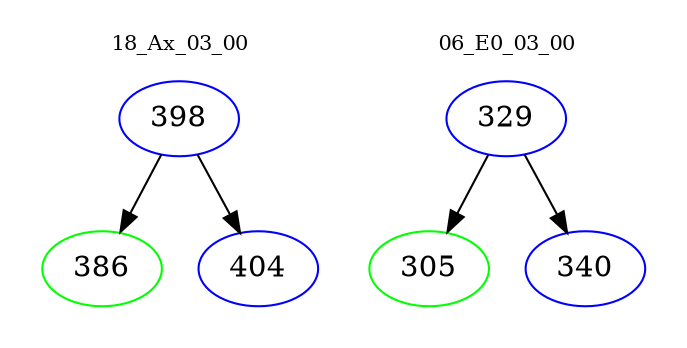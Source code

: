 digraph{
subgraph cluster_0 {
color = white
label = "18_Ax_03_00";
fontsize=10;
T0_398 [label="398", color="blue"]
T0_398 -> T0_386 [color="black"]
T0_386 [label="386", color="green"]
T0_398 -> T0_404 [color="black"]
T0_404 [label="404", color="blue"]
}
subgraph cluster_1 {
color = white
label = "06_E0_03_00";
fontsize=10;
T1_329 [label="329", color="blue"]
T1_329 -> T1_305 [color="black"]
T1_305 [label="305", color="green"]
T1_329 -> T1_340 [color="black"]
T1_340 [label="340", color="blue"]
}
}
